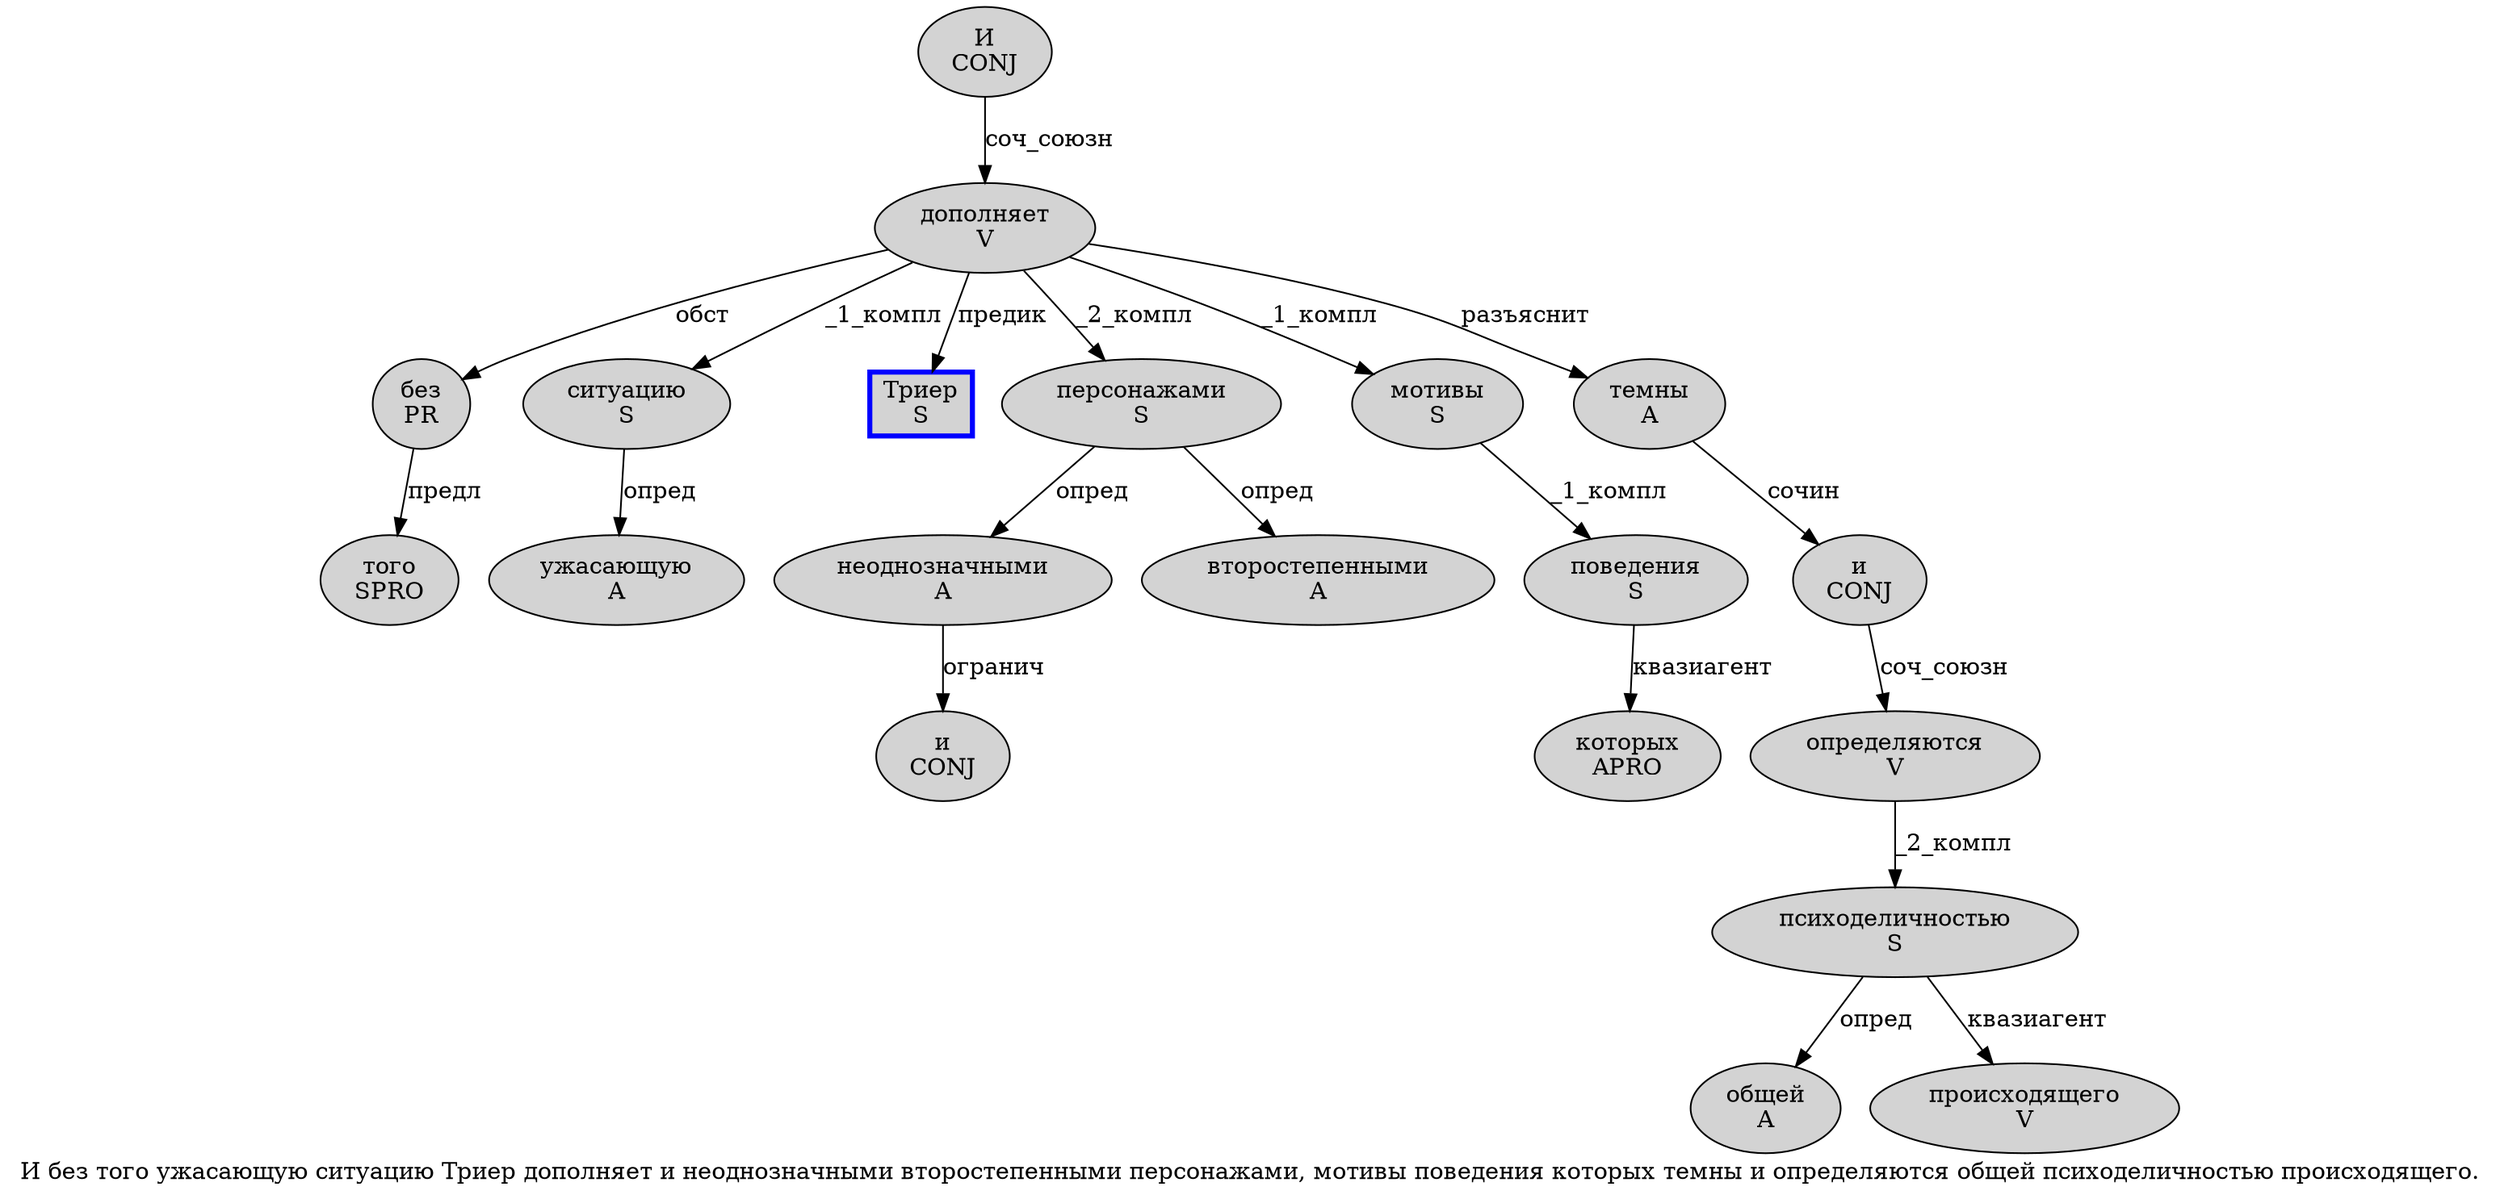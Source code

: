 digraph SENTENCE_1734 {
	graph [label="И без того ужасающую ситуацию Триер дополняет и неоднозначными второстепенными персонажами, мотивы поведения которых темны и определяются общей психоделичностью происходящего."]
	node [style=filled]
		0 [label="И
CONJ" color="" fillcolor=lightgray penwidth=1 shape=ellipse]
		1 [label="без
PR" color="" fillcolor=lightgray penwidth=1 shape=ellipse]
		2 [label="того
SPRO" color="" fillcolor=lightgray penwidth=1 shape=ellipse]
		3 [label="ужасающую
A" color="" fillcolor=lightgray penwidth=1 shape=ellipse]
		4 [label="ситуацию
S" color="" fillcolor=lightgray penwidth=1 shape=ellipse]
		5 [label="Триер
S" color=blue fillcolor=lightgray penwidth=3 shape=box]
		6 [label="дополняет
V" color="" fillcolor=lightgray penwidth=1 shape=ellipse]
		7 [label="и
CONJ" color="" fillcolor=lightgray penwidth=1 shape=ellipse]
		8 [label="неоднозначными
A" color="" fillcolor=lightgray penwidth=1 shape=ellipse]
		9 [label="второстепенными
A" color="" fillcolor=lightgray penwidth=1 shape=ellipse]
		10 [label="персонажами
S" color="" fillcolor=lightgray penwidth=1 shape=ellipse]
		12 [label="мотивы
S" color="" fillcolor=lightgray penwidth=1 shape=ellipse]
		13 [label="поведения
S" color="" fillcolor=lightgray penwidth=1 shape=ellipse]
		14 [label="которых
APRO" color="" fillcolor=lightgray penwidth=1 shape=ellipse]
		15 [label="темны
A" color="" fillcolor=lightgray penwidth=1 shape=ellipse]
		16 [label="и
CONJ" color="" fillcolor=lightgray penwidth=1 shape=ellipse]
		17 [label="определяются
V" color="" fillcolor=lightgray penwidth=1 shape=ellipse]
		18 [label="общей
A" color="" fillcolor=lightgray penwidth=1 shape=ellipse]
		19 [label="психоделичностью
S" color="" fillcolor=lightgray penwidth=1 shape=ellipse]
		20 [label="происходящего
V" color="" fillcolor=lightgray penwidth=1 shape=ellipse]
			1 -> 2 [label="предл"]
			17 -> 19 [label="_2_компл"]
			13 -> 14 [label="квазиагент"]
			16 -> 17 [label="соч_союзн"]
			0 -> 6 [label="соч_союзн"]
			10 -> 8 [label="опред"]
			10 -> 9 [label="опред"]
			4 -> 3 [label="опред"]
			8 -> 7 [label="огранич"]
			19 -> 18 [label="опред"]
			19 -> 20 [label="квазиагент"]
			12 -> 13 [label="_1_компл"]
			15 -> 16 [label="сочин"]
			6 -> 1 [label="обст"]
			6 -> 4 [label="_1_компл"]
			6 -> 5 [label="предик"]
			6 -> 10 [label="_2_компл"]
			6 -> 12 [label="_1_компл"]
			6 -> 15 [label="разъяснит"]
}